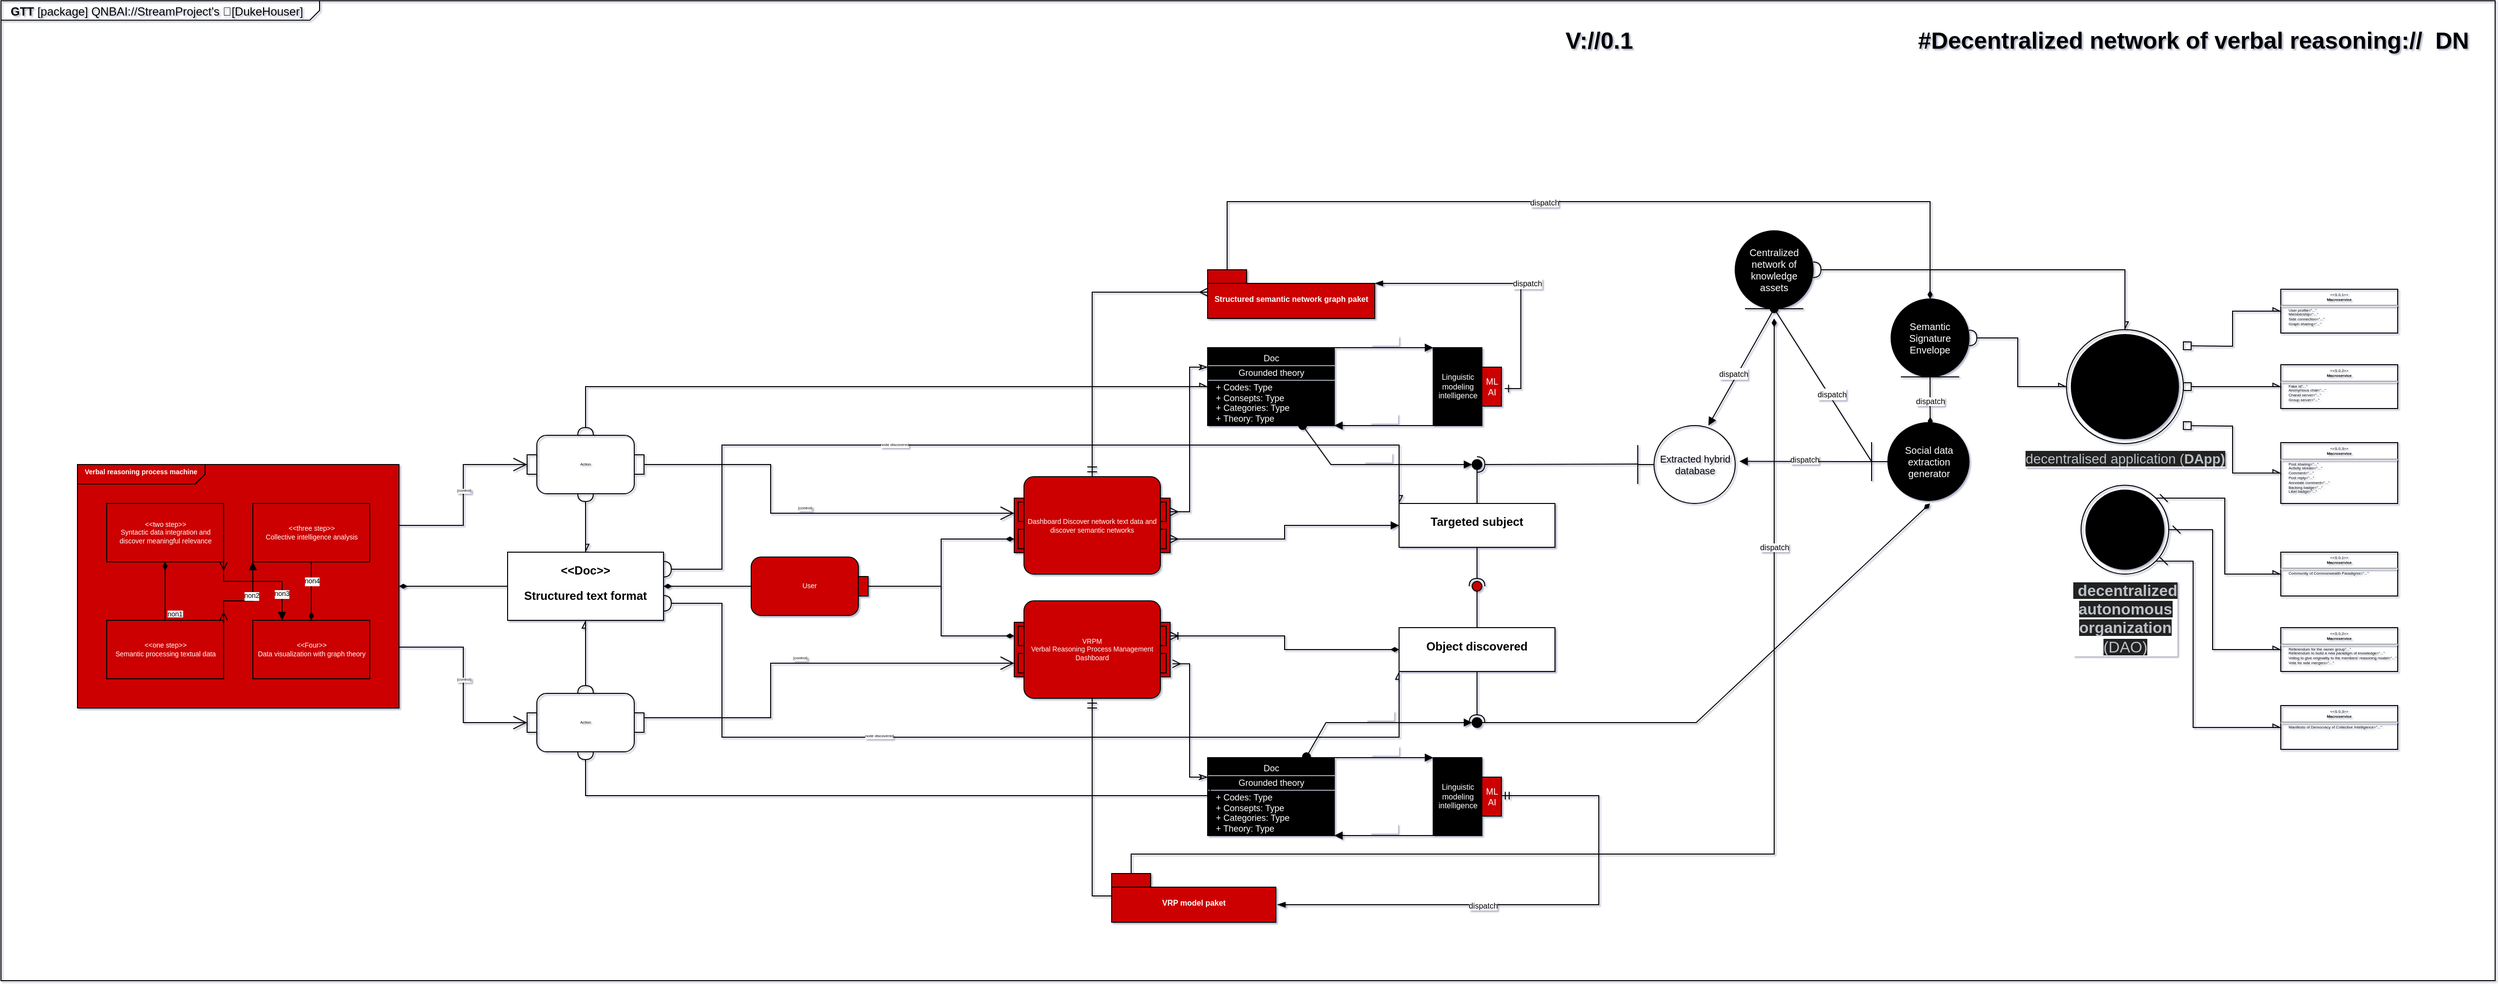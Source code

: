 <mxfile version="17.4.6" type="github">
  <diagram name="Page-1" id="929967ad-93f9-6ef4-fab6-5d389245f69c">
    <mxGraphModel dx="4839.5" dy="2650" grid="1" gridSize="10" guides="1" tooltips="1" connect="1" arrows="1" fold="1" page="1" pageScale="1.5" pageWidth="1169" pageHeight="826" background="none" math="0" shadow="1">
      <root>
        <mxCell id="0" style=";html=1;" />
        <mxCell id="1" style=";html=1;" parent="0" />
        <mxCell id="1672d66443f91eb5-1" value="&lt;p style=&quot;margin: 0px ; margin-top: 4px ; margin-left: 10px ; text-align: left&quot;&gt;&lt;b&gt;GTT&lt;/b&gt;&amp;nbsp;[package] QNBAI://StreamProject&#39;s [ِDukeHouser]&lt;/p&gt;" style="html=1;strokeWidth=1;shape=mxgraph.sysml.package;html=1;overflow=fill;whiteSpace=wrap;fillColor=none;gradientColor=none;fontSize=12;align=center;labelX=327.64;" parent="1" vertex="1">
          <mxGeometry x="-1120" y="-326.25" width="2560" height="1006.25" as="geometry" />
        </mxCell>
        <mxCell id="1672d66443f91eb5-7" value="&lt;p&gt;Targeted subject&lt;br&gt;&lt;/p&gt;" style="shape=rect;html=1;overflow=fill;whiteSpace=wrap;align=center;fontStyle=1" parent="1" vertex="1">
          <mxGeometry x="315" y="190" width="160" height="45" as="geometry" />
        </mxCell>
        <mxCell id="1672d66443f91eb5-23" value="#Decentralized network of verbal reasoning://&amp;nbsp; DN" style="text;strokeColor=none;fillColor=none;html=1;fontSize=24;fontStyle=1;verticalAlign=middle;align=center;" parent="1" vertex="1">
          <mxGeometry x="820" y="-320" width="620" height="70" as="geometry" />
        </mxCell>
        <mxCell id="22CTzD5A5342r915eBUS-11" value="Extracted hybrid database" style="shape=umlBoundary;whiteSpace=wrap;html=1;labelBackgroundColor=none;fontSize=10;fontColor=#000000;strokeColor=default;fillColor=none;gradientColor=none;" vertex="1" parent="1">
          <mxGeometry x="560" y="110" width="100" height="80" as="geometry" />
        </mxCell>
        <mxCell id="22CTzD5A5342r915eBUS-12" value="" style="rounded=0;orthogonalLoop=1;jettySize=auto;html=1;endArrow=none;endFill=0;sketch=0;sourcePerimeterSpacing=0;targetPerimeterSpacing=0;fontSize=10;fontColor=#000000;exitX=0.5;exitY=0;exitDx=0;exitDy=0;" edge="1" target="22CTzD5A5342r915eBUS-14" parent="1" source="1672d66443f91eb5-7">
          <mxGeometry relative="1" as="geometry">
            <mxPoint x="310" y="495" as="sourcePoint" />
          </mxGeometry>
        </mxCell>
        <mxCell id="22CTzD5A5342r915eBUS-13" value="" style="rounded=0;orthogonalLoop=1;jettySize=auto;html=1;endArrow=halfCircle;endFill=0;entryX=0.5;entryY=0.5;endSize=6;strokeWidth=1;sketch=0;fontSize=10;fontColor=#000000;exitX=0.004;exitY=0.494;exitDx=0;exitDy=0;exitPerimeter=0;" edge="1" target="22CTzD5A5342r915eBUS-14" parent="1" source="22CTzD5A5342r915eBUS-11">
          <mxGeometry relative="1" as="geometry">
            <mxPoint x="350" y="205" as="sourcePoint" />
          </mxGeometry>
        </mxCell>
        <mxCell id="22CTzD5A5342r915eBUS-14" value="" style="ellipse;whiteSpace=wrap;html=1;align=center;aspect=fixed;resizable=0;points=[];outlineConnect=0;sketch=0;labelBackgroundColor=none;fontSize=10;fontColor=#000000;strokeColor=default;fillColor=#000000;gradientColor=none;" vertex="1" parent="1">
          <mxGeometry x="390" y="145" width="10" height="10" as="geometry" />
        </mxCell>
        <mxCell id="22CTzD5A5342r915eBUS-20" value="&lt;p&gt;Object discovered&lt;br&gt;&lt;/p&gt;" style="shape=rect;html=1;overflow=fill;whiteSpace=wrap;align=center;fontStyle=1" vertex="1" parent="1">
          <mxGeometry x="315" y="317.5" width="160" height="45" as="geometry" />
        </mxCell>
        <mxCell id="22CTzD5A5342r915eBUS-24" value="" style="rounded=0;orthogonalLoop=1;jettySize=auto;html=1;endArrow=none;endFill=0;sketch=0;sourcePerimeterSpacing=0;targetPerimeterSpacing=0;fontSize=10;fontColor=#000000;startArrow=diamondThin;startFill=1;" edge="1" target="22CTzD5A5342r915eBUS-26" parent="1">
          <mxGeometry relative="1" as="geometry">
            <mxPoint x="860" y="190" as="sourcePoint" />
            <Array as="points">
              <mxPoint x="620" y="415" />
            </Array>
          </mxGeometry>
        </mxCell>
        <mxCell id="22CTzD5A5342r915eBUS-25" value="" style="rounded=0;orthogonalLoop=1;jettySize=auto;html=1;endArrow=halfCircle;endFill=0;entryX=0.5;entryY=0.5;endSize=6;strokeWidth=1;sketch=0;fontSize=10;fontColor=#000000;exitX=0.5;exitY=1;exitDx=0;exitDy=0;" edge="1" target="22CTzD5A5342r915eBUS-26" parent="1" source="22CTzD5A5342r915eBUS-20">
          <mxGeometry relative="1" as="geometry">
            <mxPoint x="480" y="340" as="sourcePoint" />
          </mxGeometry>
        </mxCell>
        <mxCell id="22CTzD5A5342r915eBUS-26" value="" style="ellipse;whiteSpace=wrap;html=1;align=center;aspect=fixed;resizable=0;points=[];outlineConnect=0;sketch=0;labelBackgroundColor=none;fontSize=10;fontColor=#000000;strokeColor=default;fillColor=#000000;gradientColor=none;" vertex="1" parent="1">
          <mxGeometry x="390" y="410" width="10" height="10" as="geometry" />
        </mxCell>
        <mxCell id="22CTzD5A5342r915eBUS-181" style="edgeStyle=orthogonalEdgeStyle;rounded=0;orthogonalLoop=1;jettySize=auto;html=1;entryX=0.5;entryY=0;entryDx=0;entryDy=0;entryPerimeter=0;labelBackgroundColor=#FFFFFF;fontFamily=Helvetica;fontSize=4;fontColor=#000000;startArrow=halfCircle;startFill=0;endArrow=async;endFill=0;strokeWidth=1;" edge="1" parent="1" source="22CTzD5A5342r915eBUS-41" target="22CTzD5A5342r915eBUS-180">
          <mxGeometry relative="1" as="geometry" />
        </mxCell>
        <mxCell id="22CTzD5A5342r915eBUS-41" value="&lt;font color=&quot;#ffffff&quot;&gt;Centralized network of knowledge assets&lt;/font&gt;" style="ellipse;shape=umlEntity;whiteSpace=wrap;html=1;labelBackgroundColor=none;fontSize=10;fontColor=#000000;strokeColor=default;fillColor=#000000;gradientColor=none;" vertex="1" parent="1">
          <mxGeometry x="660" y="-90" width="80" height="80" as="geometry" />
        </mxCell>
        <mxCell id="22CTzD5A5342r915eBUS-42" value="&lt;font style=&quot;font-size: 8px&quot;&gt;dispatch&lt;/font&gt;" style="html=1;verticalAlign=bottom;startArrow=oval;startFill=1;endArrow=block;startSize=8;rounded=0;fontSize=10;fontColor=#000000;exitX=0.5;exitY=1;exitDx=0;exitDy=0;" edge="1" parent="1" source="22CTzD5A5342r915eBUS-41" target="22CTzD5A5342r915eBUS-11">
          <mxGeometry x="0.25" width="60" relative="1" as="geometry">
            <mxPoint x="630" y="50" as="sourcePoint" />
            <mxPoint x="550" y="110" as="targetPoint" />
            <Array as="points" />
            <mxPoint as="offset" />
          </mxGeometry>
        </mxCell>
        <mxCell id="22CTzD5A5342r915eBUS-46" value="Social data extraction generator" style="shape=umlBoundary;whiteSpace=wrap;html=1;labelBackgroundColor=none;fontSize=10;fontColor=#FFFFFF;strokeColor=default;fillColor=#000000;gradientColor=none;" vertex="1" parent="1">
          <mxGeometry x="800" y="107" width="100" height="80" as="geometry" />
        </mxCell>
        <mxCell id="22CTzD5A5342r915eBUS-49" value="&lt;font style=&quot;font-size: 8px&quot;&gt;dispatch&lt;/font&gt;" style="html=1;verticalAlign=bottom;startArrow=oval;startFill=1;endArrow=block;startSize=8;rounded=0;fontSize=10;fontColor=#000000;exitX=0.5;exitY=1;exitDx=0;exitDy=0;entryX=1.043;entryY=0.459;entryDx=0;entryDy=0;entryPerimeter=0;" edge="1" parent="1" source="22CTzD5A5342r915eBUS-41" target="22CTzD5A5342r915eBUS-11">
          <mxGeometry x="-0.297" y="-2" width="60" relative="1" as="geometry">
            <mxPoint x="550" y="30" as="sourcePoint" />
            <mxPoint x="580" y="60" as="targetPoint" />
            <Array as="points">
              <mxPoint x="800" y="147" />
            </Array>
            <mxPoint as="offset" />
          </mxGeometry>
        </mxCell>
        <mxCell id="22CTzD5A5342r915eBUS-59" value="&lt;span style=&quot;color: rgb(0 , 0 , 0)&quot;&gt;dispatch&lt;/span&gt;" style="edgeLabel;html=1;align=center;verticalAlign=middle;resizable=0;points=[];fontSize=8;fontColor=#FFFFFF;" vertex="1" connectable="0" parent="22CTzD5A5342r915eBUS-49">
          <mxGeometry x="0.588" y="-2" relative="1" as="geometry">
            <mxPoint as="offset" />
          </mxGeometry>
        </mxCell>
        <mxCell id="22CTzD5A5342r915eBUS-52" value="Linguistic&lt;br&gt;modeling&lt;br&gt;intelligence" style="html=1;points=[];perimeter=orthogonalPerimeter;labelBackgroundColor=none;fontSize=8;fontColor=#FFFFFF;strokeColor=default;fillColor=#000000;gradientColor=none;" vertex="1" parent="1">
          <mxGeometry x="350" y="30" width="50" height="80" as="geometry" />
        </mxCell>
        <mxCell id="22CTzD5A5342r915eBUS-53" value="dispatch" style="html=1;verticalAlign=bottom;endArrow=block;entryX=0;entryY=0;rounded=0;fontSize=8;fontColor=#FFFFFF;exitX=1;exitY=0;exitDx=0;exitDy=0;" edge="1" target="22CTzD5A5342r915eBUS-52" parent="1" source="22CTzD5A5342r915eBUS-55">
          <mxGeometry relative="1" as="geometry">
            <mxPoint x="440" y="30" as="sourcePoint" />
          </mxGeometry>
        </mxCell>
        <mxCell id="22CTzD5A5342r915eBUS-78" style="edgeStyle=orthogonalEdgeStyle;rounded=0;orthogonalLoop=1;jettySize=auto;html=1;exitX=0;exitY=0.25;exitDx=0;exitDy=0;entryX=1;entryY=0.5;entryDx=0;entryDy=-14;fontFamily=Helvetica;fontSize=7;fontColor=#FFFFFF;startArrow=classicThin;startFill=0;endArrow=ERmany;endFill=0;entryPerimeter=0;" edge="1" parent="1" source="22CTzD5A5342r915eBUS-55" target="22CTzD5A5342r915eBUS-76">
          <mxGeometry relative="1" as="geometry">
            <Array as="points">
              <mxPoint x="100" y="50" />
              <mxPoint x="100" y="199" />
            </Array>
          </mxGeometry>
        </mxCell>
        <mxCell id="22CTzD5A5342r915eBUS-55" value="&lt;p style=&quot;margin: 0px ; margin-top: 6px ; text-align: center&quot;&gt;&lt;/p&gt;&lt;h1 id=&quot;firstHeading&quot; class=&quot;firstHeading mw-first-heading&quot; style=&quot;text-align: center ; margin: 0px 0px 0.25em ; padding: 0px ; overflow: visible ; border-bottom: 1px solid rgb(162 , 169 , 177) ; font-weight: normal ; line-height: 1.3 ; font-size: 9px&quot;&gt;&lt;font style=&quot;font-size: 9px&quot;&gt;Doc&lt;/font&gt;&lt;/h1&gt;&lt;h1 id=&quot;firstHeading&quot; class=&quot;firstHeading mw-first-heading&quot; style=&quot;text-align: center ; margin: 0px 0px 0.25em ; padding: 0px ; overflow: visible ; border-bottom: 1px solid rgb(162 , 169 , 177) ; font-weight: normal ; line-height: 1.3 ; font-size: 9px&quot;&gt;&lt;font style=&quot;font-size: 9px&quot;&gt;Grounded theory&lt;/font&gt;&lt;/h1&gt;&lt;p style=&quot;margin: 0px 0px 0px 8px ; font-size: 9px&quot;&gt;&lt;font style=&quot;font-size: 9px&quot;&gt;+ Codes: Type&lt;br&gt;+&lt;/font&gt;&lt;span&gt;&amp;nbsp;Consepts: Type&lt;/span&gt;&lt;/p&gt;&lt;p style=&quot;margin: 0px 0px 0px 8px ; font-size: 9px&quot;&gt;+ Categories: Type&lt;/p&gt;&lt;p style=&quot;margin: 0px 0px 0px 8px ; font-size: 9px&quot;&gt;+ Theory: Type&lt;/p&gt;&lt;p style=&quot;margin: 0px 0px 0px 8px ; font-size: 9px&quot;&gt;&lt;font style=&quot;font-size: 9px&quot;&gt;&lt;br&gt;&lt;/font&gt;&lt;/p&gt;" style="align=left;overflow=fill;html=1;dropTarget=0;labelBackgroundColor=none;fontSize=8;fontColor=#FFFFFF;strokeColor=default;fillColor=#000000;gradientColor=none;" vertex="1" parent="1">
          <mxGeometry x="118.5" y="30" width="130" height="80" as="geometry" />
        </mxCell>
        <mxCell id="22CTzD5A5342r915eBUS-57" value="dispatch" style="html=1;verticalAlign=bottom;startArrow=oval;startFill=1;endArrow=block;startSize=8;rounded=0;fontSize=8;fontColor=#FFFFFF;exitX=0.75;exitY=1;exitDx=0;exitDy=0;" edge="1" parent="1" source="22CTzD5A5342r915eBUS-55" target="22CTzD5A5342r915eBUS-14">
          <mxGeometry width="60" relative="1" as="geometry">
            <mxPoint x="240" y="150" as="sourcePoint" />
            <mxPoint x="370" y="149.71" as="targetPoint" />
            <Array as="points">
              <mxPoint x="245" y="150" />
            </Array>
          </mxGeometry>
        </mxCell>
        <mxCell id="22CTzD5A5342r915eBUS-58" value="dispatch" style="html=1;verticalAlign=bottom;endArrow=block;rounded=0;fontSize=8;fontColor=#FFFFFF;entryX=1;entryY=1;entryDx=0;entryDy=0;" edge="1" parent="1" source="22CTzD5A5342r915eBUS-52" target="22CTzD5A5342r915eBUS-55">
          <mxGeometry width="80" relative="1" as="geometry">
            <mxPoint x="380" y="100" as="sourcePoint" />
            <mxPoint x="460" y="100" as="targetPoint" />
          </mxGeometry>
        </mxCell>
        <mxCell id="22CTzD5A5342r915eBUS-127" style="edgeStyle=orthogonalEdgeStyle;rounded=0;orthogonalLoop=1;jettySize=auto;html=1;exitX=0;exitY=0;exitDx=20;exitDy=0;exitPerimeter=0;entryX=0.5;entryY=0;entryDx=0;entryDy=0;labelBackgroundColor=#FFFFFF;fontFamily=Helvetica;fontSize=7;fontColor=#000000;startArrow=baseDash;startFill=0;endArrow=diamondThin;endFill=1;strokeWidth=1;" edge="1" parent="1" source="22CTzD5A5342r915eBUS-60" target="22CTzD5A5342r915eBUS-125">
          <mxGeometry relative="1" as="geometry">
            <Array as="points">
              <mxPoint x="138" y="-120" />
              <mxPoint x="860" y="-120" />
            </Array>
          </mxGeometry>
        </mxCell>
        <mxCell id="22CTzD5A5342r915eBUS-128" value="&lt;span style=&quot;font-size: 8px&quot;&gt;dispatch&lt;/span&gt;" style="edgeLabel;html=1;align=center;verticalAlign=middle;resizable=0;points=[];fontSize=4;fontFamily=Helvetica;fontColor=#000000;" vertex="1" connectable="0" parent="22CTzD5A5342r915eBUS-127">
          <mxGeometry x="-0.114" y="-1" relative="1" as="geometry">
            <mxPoint as="offset" />
          </mxGeometry>
        </mxCell>
        <mxCell id="22CTzD5A5342r915eBUS-130" style="edgeStyle=orthogonalEdgeStyle;rounded=0;orthogonalLoop=1;jettySize=auto;html=1;entryX=1;entryY=0.475;entryDx=0;entryDy=0;entryPerimeter=0;labelBackgroundColor=#FFFFFF;fontFamily=Helvetica;fontSize=4;fontColor=#000000;startArrow=blockThin;startFill=1;endArrow=ERmandOne;endFill=0;strokeWidth=1;" edge="1" parent="1" target="22CTzD5A5342r915eBUS-118">
          <mxGeometry relative="1" as="geometry">
            <mxPoint x="190" y="602" as="sourcePoint" />
            <Array as="points">
              <mxPoint x="520" y="602" />
              <mxPoint x="520" y="490" />
            </Array>
          </mxGeometry>
        </mxCell>
        <mxCell id="22CTzD5A5342r915eBUS-131" value="&lt;span style=&quot;font-size: 8px&quot;&gt;dispatch&lt;/span&gt;" style="edgeLabel;html=1;align=center;verticalAlign=middle;resizable=0;points=[];fontSize=4;fontFamily=Helvetica;fontColor=#000000;" vertex="1" connectable="0" parent="22CTzD5A5342r915eBUS-130">
          <mxGeometry x="-0.222" y="-1" relative="1" as="geometry">
            <mxPoint as="offset" />
          </mxGeometry>
        </mxCell>
        <mxCell id="22CTzD5A5342r915eBUS-60" value="&lt;font style=&quot;font-size: 8px&quot;&gt;Semantic&lt;br&gt;analysis&lt;br&gt;packet&lt;/font&gt;" style="shape=folder;fontStyle=1;spacingTop=10;tabWidth=40;tabHeight=14;tabPosition=left;html=1;labelBackgroundColor=none;fontFamily=Helvetica;fontSize=9;fontColor=#FFFFFF;strokeColor=default;fillColor=#CC0000;gradientColor=none;" vertex="1" parent="1">
          <mxGeometry x="118.5" y="-50" width="70" height="50" as="geometry" />
        </mxCell>
        <mxCell id="22CTzD5A5342r915eBUS-61" value="ML&lt;br&gt;AI" style="html=1;points=[];perimeter=orthogonalPerimeter;labelBackgroundColor=none;fontFamily=Helvetica;fontSize=9;fontColor=#FFFFFF;strokeColor=default;fillColor=#CC0000;gradientColor=none;" vertex="1" parent="1">
          <mxGeometry x="400" y="50" width="20" height="40" as="geometry" />
        </mxCell>
        <mxCell id="22CTzD5A5342r915eBUS-62" value="&lt;span style=&quot;color: rgb(0 , 0 , 0) ; font-size: 8px ; text-align: center&quot;&gt;dispatch&lt;/span&gt;" style="edgeStyle=orthogonalEdgeStyle;html=1;align=left;spacingLeft=2;endArrow=ERone;rounded=0;fontFamily=Helvetica;fontSize=9;fontColor=#FFFFFF;entryX=1.169;entryY=0.55;entryDx=0;entryDy=0;entryPerimeter=0;endFill=0;startArrow=blockThin;startFill=1;" edge="1" target="22CTzD5A5342r915eBUS-61" parent="1">
          <mxGeometry relative="1" as="geometry">
            <mxPoint x="290" y="-36" as="sourcePoint" />
            <Array as="points">
              <mxPoint x="440" y="-36" />
              <mxPoint x="440" y="72" />
            </Array>
            <mxPoint x="430" y="70" as="targetPoint" />
          </mxGeometry>
        </mxCell>
        <mxCell id="22CTzD5A5342r915eBUS-64" value="" style="rounded=0;orthogonalLoop=1;jettySize=auto;html=1;endArrow=none;endFill=0;sketch=0;sourcePerimeterSpacing=0;targetPerimeterSpacing=0;fontFamily=Helvetica;fontSize=8;fontColor=#FFFFFF;exitX=0.5;exitY=0;exitDx=0;exitDy=0;" edge="1" target="22CTzD5A5342r915eBUS-66" parent="1" source="22CTzD5A5342r915eBUS-20">
          <mxGeometry relative="1" as="geometry">
            <mxPoint x="355" y="285" as="sourcePoint" />
          </mxGeometry>
        </mxCell>
        <mxCell id="22CTzD5A5342r915eBUS-65" value="" style="rounded=0;orthogonalLoop=1;jettySize=auto;html=1;endArrow=halfCircle;endFill=0;entryX=0.5;entryY=0.5;endSize=6;strokeWidth=1;sketch=0;fontFamily=Helvetica;fontSize=8;fontColor=#FFFFFF;exitX=0.5;exitY=1;exitDx=0;exitDy=0;" edge="1" target="22CTzD5A5342r915eBUS-66" parent="1" source="1672d66443f91eb5-7">
          <mxGeometry relative="1" as="geometry">
            <mxPoint x="395" y="285" as="sourcePoint" />
          </mxGeometry>
        </mxCell>
        <mxCell id="22CTzD5A5342r915eBUS-66" value="" style="ellipse;whiteSpace=wrap;html=1;align=center;aspect=fixed;resizable=0;points=[];outlineConnect=0;sketch=0;labelBackgroundColor=none;fontFamily=Helvetica;fontSize=8;fontColor=#FFFFFF;strokeColor=default;fillColor=#CC0000;gradientColor=none;" vertex="1" parent="1">
          <mxGeometry x="390" y="270" width="10" height="10" as="geometry" />
        </mxCell>
        <mxCell id="22CTzD5A5342r915eBUS-67" value="" style="endArrow=ERmandOne;startArrow=ERmany;endFill=0;startFill=0;endSize=8;html=1;rounded=0;fontFamily=Helvetica;fontSize=8;fontColor=#FFFFFF;exitX=0;exitY=0;exitDx=0;exitDy=23;exitPerimeter=0;entryX=0.5;entryY=0;entryDx=0;entryDy=0;entryPerimeter=0;" edge="1" parent="1" source="22CTzD5A5342r915eBUS-60" target="22CTzD5A5342r915eBUS-76">
          <mxGeometry width="160" relative="1" as="geometry">
            <mxPoint x="110" y="-50" as="sourcePoint" />
            <mxPoint x="320" y="260" as="targetPoint" />
            <Array as="points">
              <mxPoint x="90" y="-27" />
              <mxPoint y="-27" />
            </Array>
          </mxGeometry>
        </mxCell>
        <mxCell id="22CTzD5A5342r915eBUS-79" style="edgeStyle=orthogonalEdgeStyle;rounded=0;orthogonalLoop=1;jettySize=auto;html=1;exitX=1;exitY=0.5;exitDx=0;exitDy=14;exitPerimeter=0;entryX=0;entryY=0.5;entryDx=0;entryDy=0;fontFamily=Helvetica;fontSize=7;fontColor=#FFFFFF;startArrow=ERmany;startFill=0;endArrow=block;endFill=1;" edge="1" parent="1" source="22CTzD5A5342r915eBUS-76" target="1672d66443f91eb5-7">
          <mxGeometry relative="1" as="geometry" />
        </mxCell>
        <mxCell id="22CTzD5A5342r915eBUS-76" value="Dashboard Discover network text data and discover semantic networks" style="html=1;shape=mxgraph.sysml.paramSet;whiteSpace=wrap;align=center;labelBackgroundColor=none;fontFamily=Helvetica;fontSize=7;fontColor=#FFFFFF;strokeColor=default;fillColor=#CC0000;gradientColor=none;" vertex="1" parent="1">
          <mxGeometry x="-80" y="162.5" width="160" height="100" as="geometry" />
        </mxCell>
        <mxCell id="22CTzD5A5342r915eBUS-120" style="edgeStyle=orthogonalEdgeStyle;rounded=0;orthogonalLoop=1;jettySize=auto;html=1;exitX=1;exitY=0.5;exitDx=0;exitDy=-14;exitPerimeter=0;entryX=0;entryY=0.5;entryDx=0;entryDy=0;labelBackgroundColor=#FFFFFF;fontFamily=Helvetica;fontSize=7;fontColor=#000000;startArrow=ERoneToMany;startFill=0;endArrow=diamondThin;endFill=1;strokeWidth=1;" edge="1" parent="1" source="22CTzD5A5342r915eBUS-77" target="22CTzD5A5342r915eBUS-20">
          <mxGeometry relative="1" as="geometry" />
        </mxCell>
        <mxCell id="22CTzD5A5342r915eBUS-77" value="VRPM&lt;br&gt;Verbal Reasoning Process Management Dashboard" style="html=1;shape=mxgraph.sysml.paramSet;whiteSpace=wrap;align=center;labelBackgroundColor=none;fontFamily=Helvetica;fontSize=7;fontColor=#FFFFFF;strokeColor=default;fillColor=#CC0000;gradientColor=none;" vertex="1" parent="1">
          <mxGeometry x="-80" y="290" width="160" height="100" as="geometry" />
        </mxCell>
        <mxCell id="22CTzD5A5342r915eBUS-132" style="edgeStyle=orthogonalEdgeStyle;rounded=0;orthogonalLoop=1;jettySize=auto;html=1;exitX=1;exitY=0.25;exitDx=0;exitDy=0;entryX=0;entryY=0;entryDx=0;entryDy=0;labelBackgroundColor=#FFFFFF;fontFamily=Helvetica;fontSize=4;fontColor=#000000;startArrow=halfCircle;startFill=0;endArrow=async;endFill=0;strokeWidth=1;" edge="1" parent="1" source="1672d66443f91eb5-9" target="1672d66443f91eb5-7">
          <mxGeometry relative="1" as="geometry">
            <Array as="points">
              <mxPoint x="-380" y="257" />
              <mxPoint x="-380" y="130" />
              <mxPoint x="315" y="130" />
            </Array>
          </mxGeometry>
        </mxCell>
        <mxCell id="22CTzD5A5342r915eBUS-134" value="node discovered" style="edgeLabel;html=1;align=center;verticalAlign=middle;resizable=0;points=[];fontSize=4;fontFamily=Helvetica;fontColor=#000000;" vertex="1" connectable="0" parent="22CTzD5A5342r915eBUS-132">
          <mxGeometry x="-0.226" relative="1" as="geometry">
            <mxPoint as="offset" />
          </mxGeometry>
        </mxCell>
        <mxCell id="22CTzD5A5342r915eBUS-133" style="edgeStyle=orthogonalEdgeStyle;rounded=0;orthogonalLoop=1;jettySize=auto;html=1;exitX=1;exitY=0.75;exitDx=0;exitDy=0;entryX=0;entryY=1;entryDx=0;entryDy=0;labelBackgroundColor=#FFFFFF;fontFamily=Helvetica;fontSize=4;fontColor=#000000;startArrow=halfCircle;startFill=0;endArrow=async;endFill=0;strokeWidth=1;" edge="1" parent="1" source="1672d66443f91eb5-9" target="22CTzD5A5342r915eBUS-20">
          <mxGeometry relative="1" as="geometry">
            <Array as="points">
              <mxPoint x="-380" y="293" />
              <mxPoint x="-380" y="430" />
              <mxPoint x="315" y="430" />
            </Array>
          </mxGeometry>
        </mxCell>
        <mxCell id="22CTzD5A5342r915eBUS-135" value="node discovered" style="edgeLabel;html=1;align=center;verticalAlign=middle;resizable=0;points=[];fontSize=4;fontFamily=Helvetica;fontColor=#000000;" vertex="1" connectable="0" parent="22CTzD5A5342r915eBUS-133">
          <mxGeometry x="-0.253" y="1" relative="1" as="geometry">
            <mxPoint as="offset" />
          </mxGeometry>
        </mxCell>
        <mxCell id="1672d66443f91eb5-9" value="&lt;p&gt;&amp;lt;&amp;lt;Doc&amp;gt;&amp;gt;&lt;/p&gt;&lt;p&gt;Structured text format&lt;/p&gt;" style="shape=rect;html=1;overflow=fill;whiteSpace=wrap;align=center;fontStyle=1" parent="1" vertex="1">
          <mxGeometry x="-600" y="240" width="160" height="70" as="geometry" />
        </mxCell>
        <mxCell id="22CTzD5A5342r915eBUS-106" style="edgeStyle=orthogonalEdgeStyle;rounded=0;orthogonalLoop=1;jettySize=auto;html=1;exitX=1;exitY=0.5;exitDx=0;exitDy=0;exitPerimeter=0;entryX=0;entryY=0.5;entryDx=0;entryDy=14;entryPerimeter=0;labelBackgroundColor=#FFFFFF;fontFamily=Helvetica;fontSize=7;fontColor=#000000;startArrow=baseDash;startFill=0;endArrow=diamondThin;endFill=1;strokeWidth=1;" edge="1" parent="1" source="22CTzD5A5342r915eBUS-82" target="22CTzD5A5342r915eBUS-76">
          <mxGeometry relative="1" as="geometry" />
        </mxCell>
        <mxCell id="22CTzD5A5342r915eBUS-107" style="edgeStyle=orthogonalEdgeStyle;rounded=0;orthogonalLoop=1;jettySize=auto;html=1;exitX=1;exitY=0.5;exitDx=0;exitDy=0;exitPerimeter=0;entryX=0;entryY=0.5;entryDx=0;entryDy=-14;entryPerimeter=0;labelBackgroundColor=#FFFFFF;fontFamily=Helvetica;fontSize=7;fontColor=#000000;startArrow=baseDash;startFill=0;endArrow=diamondThin;endFill=1;strokeWidth=1;" edge="1" parent="1" source="22CTzD5A5342r915eBUS-82" target="22CTzD5A5342r915eBUS-77">
          <mxGeometry relative="1" as="geometry" />
        </mxCell>
        <mxCell id="22CTzD5A5342r915eBUS-112" style="edgeStyle=orthogonalEdgeStyle;rounded=0;orthogonalLoop=1;jettySize=auto;html=1;exitX=0;exitY=0.5;exitDx=0;exitDy=0;entryX=1;entryY=0.5;entryDx=0;entryDy=0;entryPerimeter=0;labelBackgroundColor=#FFFFFF;fontFamily=Helvetica;fontSize=7;fontColor=#000000;startArrow=baseDash;startFill=0;endArrow=diamondThin;endFill=1;strokeWidth=1;" edge="1" parent="1" source="1672d66443f91eb5-9" target="22CTzD5A5342r915eBUS-84">
          <mxGeometry relative="1" as="geometry" />
        </mxCell>
        <mxCell id="22CTzD5A5342r915eBUS-113" style="edgeStyle=orthogonalEdgeStyle;rounded=0;orthogonalLoop=1;jettySize=auto;html=1;exitX=0;exitY=0.5;exitDx=0;exitDy=0;exitPerimeter=0;entryX=1;entryY=0.5;entryDx=0;entryDy=0;labelBackgroundColor=#FFFFFF;fontFamily=Helvetica;fontSize=7;fontColor=#000000;startArrow=baseDash;startFill=0;endArrow=diamondThin;endFill=1;strokeWidth=1;" edge="1" parent="1" source="22CTzD5A5342r915eBUS-82" target="1672d66443f91eb5-9">
          <mxGeometry relative="1" as="geometry" />
        </mxCell>
        <mxCell id="22CTzD5A5342r915eBUS-82" value="User" style="html=1;shape=mxgraph.sysml.objFlowR;whiteSpace=wrap;labelBackgroundColor=none;fontFamily=Helvetica;fontSize=7;fontColor=#FFFFFF;strokeColor=default;fillColor=#CC0000;gradientColor=none;" vertex="1" parent="1">
          <mxGeometry x="-350" y="245" width="120" height="60" as="geometry" />
        </mxCell>
        <mxCell id="22CTzD5A5342r915eBUS-84" value="Verbal reasoning process machine" style="html=1;shape=mxgraph.sysml.package;labelX=131.47;align=left;spacingLeft=5;verticalAlign=top;spacingTop=-3;fontStyle=1;strokeWidth=1;recursiveResize=0;labelBackgroundColor=none;fontFamily=Helvetica;fontSize=7;fontColor=#FFFFFF;fillColor=#CC0000;gradientColor=none;" vertex="1" parent="1">
          <mxGeometry x="-1041.5" y="150" width="330" height="250" as="geometry" />
        </mxCell>
        <mxCell id="22CTzD5A5342r915eBUS-96" style="edgeStyle=orthogonalEdgeStyle;rounded=0;orthogonalLoop=1;jettySize=auto;html=1;exitX=1;exitY=1;exitDx=0;exitDy=0;entryX=0.25;entryY=0;entryDx=0;entryDy=0;fontFamily=Helvetica;fontSize=7;fontColor=#000000;startArrow=ERmany;startFill=0;endArrow=block;endFill=1;" edge="1" parent="22CTzD5A5342r915eBUS-84" source="22CTzD5A5342r915eBUS-85" target="22CTzD5A5342r915eBUS-89">
          <mxGeometry relative="1" as="geometry">
            <Array as="points">
              <mxPoint x="150" y="120" />
              <mxPoint x="210" y="120" />
            </Array>
          </mxGeometry>
        </mxCell>
        <mxCell id="22CTzD5A5342r915eBUS-97" value="non3" style="edgeLabel;html=1;align=center;verticalAlign=middle;resizable=0;points=[];fontSize=7;fontFamily=Helvetica;fontColor=#000000;" vertex="1" connectable="0" parent="22CTzD5A5342r915eBUS-96">
          <mxGeometry x="0.549" y="-1" relative="1" as="geometry">
            <mxPoint as="offset" />
          </mxGeometry>
        </mxCell>
        <mxCell id="22CTzD5A5342r915eBUS-85" value="&amp;lt;&amp;lt;two step&amp;gt;&amp;gt;&lt;br&gt;Syntactic data integration and discover meaningful relevance" style="strokeColor=inherit;fillColor=inherit;gradientColor=inherit;shape=rect;html=1;whiteSpace=wrap;align=center;labelBackgroundColor=none;fontFamily=Helvetica;fontSize=7;fontColor=#FFFFFF;" vertex="1" parent="22CTzD5A5342r915eBUS-84">
          <mxGeometry x="30" y="40" width="120" height="60" as="geometry" />
        </mxCell>
        <mxCell id="22CTzD5A5342r915eBUS-93" style="edgeStyle=orthogonalEdgeStyle;rounded=0;orthogonalLoop=1;jettySize=auto;html=1;exitX=1;exitY=0;exitDx=0;exitDy=0;entryX=0;entryY=1;entryDx=0;entryDy=0;fontFamily=Helvetica;fontSize=7;fontColor=#FFFFFF;startArrow=ERmany;startFill=0;endArrow=block;endFill=1;" edge="1" parent="22CTzD5A5342r915eBUS-84" source="22CTzD5A5342r915eBUS-86" target="22CTzD5A5342r915eBUS-88">
          <mxGeometry relative="1" as="geometry">
            <Array as="points">
              <mxPoint x="150" y="140" />
              <mxPoint x="180" y="140" />
            </Array>
          </mxGeometry>
        </mxCell>
        <mxCell id="22CTzD5A5342r915eBUS-94" value="&lt;font color=&quot;#000000&quot;&gt;non2&lt;/font&gt;" style="edgeLabel;html=1;align=center;verticalAlign=middle;resizable=0;points=[];fontSize=7;fontFamily=Helvetica;fontColor=#FFFFFF;" vertex="1" connectable="0" parent="22CTzD5A5342r915eBUS-93">
          <mxGeometry x="0.222" y="2" relative="1" as="geometry">
            <mxPoint as="offset" />
          </mxGeometry>
        </mxCell>
        <mxCell id="22CTzD5A5342r915eBUS-86" value="&amp;lt;&amp;lt;one step&amp;gt;&amp;gt;&lt;br&gt;Semantic processing textual data" style="strokeColor=inherit;fillColor=inherit;gradientColor=inherit;shape=rect;html=1;whiteSpace=wrap;align=center;labelBackgroundColor=none;fontFamily=Helvetica;fontSize=7;fontColor=#FFFFFF;" vertex="1" parent="22CTzD5A5342r915eBUS-84">
          <mxGeometry x="30" y="160" width="120" height="60" as="geometry" />
        </mxCell>
        <mxCell id="22CTzD5A5342r915eBUS-87" value="&lt;font color=&quot;#000000&quot; style=&quot;background-color: rgb(255 , 255 , 255)&quot;&gt;non1&lt;/font&gt;" style="strokeColor=inherit;fillColor=inherit;gradientColor=inherit;endArrow=none;html=1;edgeStyle=none;endFill=0;startArrow=diamondThin;startFill=1;align=left;verticalAlign=bottom;labelBackgroundColor=none;rounded=0;fontFamily=Helvetica;fontSize=7;fontColor=#FFFFFF;" edge="1" parent="22CTzD5A5342r915eBUS-84" source="22CTzD5A5342r915eBUS-85" target="22CTzD5A5342r915eBUS-86">
          <mxGeometry x="1" relative="1" as="geometry" />
        </mxCell>
        <mxCell id="22CTzD5A5342r915eBUS-102" style="edgeStyle=orthogonalEdgeStyle;rounded=0;orthogonalLoop=1;jettySize=auto;html=1;exitX=0.5;exitY=1;exitDx=0;exitDy=0;entryX=0.5;entryY=0;entryDx=0;entryDy=0;labelBackgroundColor=#FFFFFF;fontFamily=Helvetica;fontSize=7;fontColor=#000000;startArrow=baseDash;startFill=0;endArrow=diamondThin;endFill=1;strokeWidth=1;" edge="1" parent="22CTzD5A5342r915eBUS-84" source="22CTzD5A5342r915eBUS-88" target="22CTzD5A5342r915eBUS-89">
          <mxGeometry relative="1" as="geometry" />
        </mxCell>
        <mxCell id="22CTzD5A5342r915eBUS-103" value="non4" style="edgeLabel;html=1;align=center;verticalAlign=middle;resizable=0;points=[];fontSize=7;fontFamily=Helvetica;fontColor=#000000;" vertex="1" connectable="0" parent="22CTzD5A5342r915eBUS-102">
          <mxGeometry x="-0.33" relative="1" as="geometry">
            <mxPoint as="offset" />
          </mxGeometry>
        </mxCell>
        <mxCell id="22CTzD5A5342r915eBUS-88" value="&amp;lt;&amp;lt;three step&amp;gt;&amp;gt;&lt;br&gt;Collective intelligence analysis" style="strokeColor=inherit;fillColor=inherit;gradientColor=inherit;shape=rect;html=1;whiteSpace=wrap;align=center;labelBackgroundColor=none;fontFamily=Helvetica;fontSize=7;fontColor=#FFFFFF;" vertex="1" parent="22CTzD5A5342r915eBUS-84">
          <mxGeometry x="180" y="40" width="120" height="60" as="geometry" />
        </mxCell>
        <mxCell id="22CTzD5A5342r915eBUS-89" value="&amp;lt;&amp;lt;Four&amp;gt;&amp;gt;&lt;br&gt;Data visualization with graph theory" style="strokeColor=inherit;fillColor=inherit;gradientColor=inherit;shape=rect;html=1;whiteSpace=wrap;align=center;labelBackgroundColor=none;fontFamily=Helvetica;fontSize=7;fontColor=#FFFFFF;" vertex="1" parent="22CTzD5A5342r915eBUS-84">
          <mxGeometry x="180" y="160" width="120" height="60" as="geometry" />
        </mxCell>
        <mxCell id="22CTzD5A5342r915eBUS-114" value="Linguistic&lt;br&gt;modeling&lt;br&gt;intelligence" style="html=1;points=[];perimeter=orthogonalPerimeter;labelBackgroundColor=none;fontSize=8;fontColor=#FFFFFF;strokeColor=default;fillColor=#000000;gradientColor=none;" vertex="1" parent="1">
          <mxGeometry x="350" y="451" width="50" height="80" as="geometry" />
        </mxCell>
        <mxCell id="22CTzD5A5342r915eBUS-115" value="&lt;p style=&quot;margin: 0px ; margin-top: 6px ; text-align: center&quot;&gt;&lt;/p&gt;&lt;h1 id=&quot;firstHeading&quot; class=&quot;firstHeading mw-first-heading&quot; style=&quot;text-align: center ; margin: 0px 0px 0.25em ; padding: 0px ; overflow: visible ; border-bottom: 1px solid rgb(162 , 169 , 177) ; font-weight: normal ; line-height: 1.3 ; font-size: 9px&quot;&gt;&lt;font style=&quot;font-size: 9px&quot;&gt;Doc&lt;/font&gt;&lt;/h1&gt;&lt;h1 id=&quot;firstHeading&quot; class=&quot;firstHeading mw-first-heading&quot; style=&quot;text-align: center ; margin: 0px 0px 0.25em ; padding: 0px ; overflow: visible ; border-bottom: 1px solid rgb(162 , 169 , 177) ; font-weight: normal ; line-height: 1.3 ; font-size: 9px&quot;&gt;&lt;font style=&quot;font-size: 9px&quot;&gt;Grounded theory&lt;/font&gt;&lt;/h1&gt;&lt;p style=&quot;margin: 0px 0px 0px 8px ; font-size: 9px&quot;&gt;&lt;font style=&quot;font-size: 9px&quot;&gt;+ Codes: Type&lt;br&gt;+&lt;/font&gt;&lt;span&gt;&amp;nbsp;Consepts: Type&lt;/span&gt;&lt;/p&gt;&lt;p style=&quot;margin: 0px 0px 0px 8px ; font-size: 9px&quot;&gt;+ Categories: Type&lt;/p&gt;&lt;p style=&quot;margin: 0px 0px 0px 8px ; font-size: 9px&quot;&gt;+ Theory: Type&lt;/p&gt;&lt;p style=&quot;margin: 0px 0px 0px 8px ; font-size: 9px&quot;&gt;&lt;font style=&quot;font-size: 9px&quot;&gt;&lt;br&gt;&lt;/font&gt;&lt;/p&gt;" style="align=left;overflow=fill;html=1;dropTarget=0;labelBackgroundColor=none;fontSize=8;fontColor=#FFFFFF;strokeColor=default;fillColor=#000000;gradientColor=none;" vertex="1" parent="1">
          <mxGeometry x="118.5" y="451" width="130" height="80" as="geometry" />
        </mxCell>
        <mxCell id="22CTzD5A5342r915eBUS-116" value="dispatch" style="html=1;verticalAlign=bottom;endArrow=block;entryX=0;entryY=0;rounded=0;fontSize=8;fontColor=#FFFFFF;exitX=1;exitY=0;exitDx=0;exitDy=0;" edge="1" source="22CTzD5A5342r915eBUS-115" target="22CTzD5A5342r915eBUS-114" parent="1">
          <mxGeometry relative="1" as="geometry">
            <mxPoint x="440" y="451" as="sourcePoint" />
          </mxGeometry>
        </mxCell>
        <mxCell id="22CTzD5A5342r915eBUS-117" value="dispatch" style="html=1;verticalAlign=bottom;endArrow=block;rounded=0;fontSize=8;fontColor=#FFFFFF;entryX=1;entryY=1;entryDx=0;entryDy=0;" edge="1" source="22CTzD5A5342r915eBUS-114" target="22CTzD5A5342r915eBUS-115" parent="1">
          <mxGeometry width="80" relative="1" as="geometry">
            <mxPoint x="380" y="521" as="sourcePoint" />
            <mxPoint x="460" y="521" as="targetPoint" />
          </mxGeometry>
        </mxCell>
        <mxCell id="22CTzD5A5342r915eBUS-118" value="ML&lt;br&gt;AI" style="html=1;points=[];perimeter=orthogonalPerimeter;labelBackgroundColor=none;fontFamily=Helvetica;fontSize=9;fontColor=#FFFFFF;strokeColor=default;fillColor=#CC0000;gradientColor=none;" vertex="1" parent="1">
          <mxGeometry x="400" y="471" width="20" height="40" as="geometry" />
        </mxCell>
        <mxCell id="22CTzD5A5342r915eBUS-119" style="edgeStyle=orthogonalEdgeStyle;rounded=0;orthogonalLoop=1;jettySize=auto;html=1;exitX=0;exitY=0.25;exitDx=0;exitDy=0;fontFamily=Helvetica;fontSize=7;fontColor=#FFFFFF;startArrow=classicThin;startFill=0;endArrow=ERmany;endFill=0;entryX=1.015;entryY=0.646;entryDx=0;entryDy=0;entryPerimeter=0;" edge="1" source="22CTzD5A5342r915eBUS-115" parent="1" target="22CTzD5A5342r915eBUS-77">
          <mxGeometry relative="1" as="geometry">
            <mxPoint x="130" y="330" as="targetPoint" />
            <Array as="points">
              <mxPoint x="100" y="471" />
              <mxPoint x="100" y="355" />
            </Array>
          </mxGeometry>
        </mxCell>
        <mxCell id="22CTzD5A5342r915eBUS-124" value="dispatch" style="html=1;verticalAlign=bottom;startArrow=oval;startFill=1;endArrow=block;startSize=8;rounded=0;fontSize=8;fontColor=#FFFFFF;" edge="1" parent="1" target="22CTzD5A5342r915eBUS-26">
          <mxGeometry width="60" relative="1" as="geometry">
            <mxPoint x="220" y="450" as="sourcePoint" />
            <mxPoint x="365.75" y="400" as="targetPoint" />
            <Array as="points">
              <mxPoint x="240" y="415" />
            </Array>
          </mxGeometry>
        </mxCell>
        <mxCell id="22CTzD5A5342r915eBUS-126" value="&lt;span style=&quot;font-size: 8px&quot;&gt;dispatch&lt;/span&gt;" style="edgeStyle=orthogonalEdgeStyle;rounded=0;orthogonalLoop=1;jettySize=auto;html=1;exitX=0.5;exitY=1;exitDx=0;exitDy=0;entryX=0.602;entryY=0.037;entryDx=0;entryDy=0;entryPerimeter=0;labelBackgroundColor=#FFFFFF;fontFamily=Helvetica;fontSize=4;fontColor=#000000;startArrow=baseDash;startFill=0;endArrow=diamondThin;endFill=1;strokeWidth=1;" edge="1" parent="1" source="22CTzD5A5342r915eBUS-125" target="22CTzD5A5342r915eBUS-46">
          <mxGeometry relative="1" as="geometry" />
        </mxCell>
        <mxCell id="22CTzD5A5342r915eBUS-182" style="edgeStyle=orthogonalEdgeStyle;rounded=0;orthogonalLoop=1;jettySize=auto;html=1;exitX=1;exitY=0.5;exitDx=0;exitDy=0;entryX=0;entryY=0.5;entryDx=0;entryDy=0;entryPerimeter=0;labelBackgroundColor=#FFFFFF;fontFamily=Helvetica;fontSize=4;fontColor=#000000;startArrow=halfCircle;startFill=0;endArrow=async;endFill=0;strokeWidth=1;" edge="1" parent="1" source="22CTzD5A5342r915eBUS-125" target="22CTzD5A5342r915eBUS-180">
          <mxGeometry relative="1" as="geometry" />
        </mxCell>
        <mxCell id="22CTzD5A5342r915eBUS-125" value="&lt;font color=&quot;#ffffff&quot;&gt;Semantic Signature Envelope&lt;/font&gt;" style="ellipse;shape=umlEntity;whiteSpace=wrap;html=1;labelBackgroundColor=none;fontSize=10;fontColor=#000000;strokeColor=default;fillColor=#000000;gradientColor=none;" vertex="1" parent="1">
          <mxGeometry x="820" y="-20" width="80" height="80" as="geometry" />
        </mxCell>
        <mxCell id="22CTzD5A5342r915eBUS-150" style="edgeStyle=orthogonalEdgeStyle;rounded=0;orthogonalLoop=1;jettySize=auto;html=1;entryX=0.5;entryY=0;entryDx=0;entryDy=0;labelBackgroundColor=#FFFFFF;fontFamily=Helvetica;fontSize=4;fontColor=#000000;startArrow=halfCircle;startFill=0;endArrow=async;endFill=0;strokeWidth=1;" edge="1" parent="1" source="22CTzD5A5342r915eBUS-144" target="1672d66443f91eb5-9">
          <mxGeometry relative="1" as="geometry" />
        </mxCell>
        <mxCell id="22CTzD5A5342r915eBUS-169" style="edgeStyle=orthogonalEdgeStyle;rounded=0;orthogonalLoop=1;jettySize=auto;html=1;entryX=0;entryY=0.5;entryDx=0;entryDy=0;labelBackgroundColor=#FFFFFF;fontFamily=Helvetica;fontSize=4;fontColor=#000000;startArrow=halfCircle;startFill=0;endArrow=async;endFill=0;strokeWidth=1;" edge="1" parent="1" source="22CTzD5A5342r915eBUS-144" target="22CTzD5A5342r915eBUS-55">
          <mxGeometry relative="1" as="geometry">
            <Array as="points">
              <mxPoint x="-520" y="70" />
            </Array>
          </mxGeometry>
        </mxCell>
        <mxCell id="22CTzD5A5342r915eBUS-144" value="Action" style="html=1;shape=mxgraph.sysml.isControl;whiteSpace=wrap;align=center;labelBackgroundColor=none;fontFamily=Helvetica;fontSize=4;fontColor=#000000;strokeColor=default;fillColor=none;gradientColor=none;" vertex="1" parent="1">
          <mxGeometry x="-580" y="120" width="120" height="60" as="geometry" />
        </mxCell>
        <mxCell id="22CTzD5A5342r915eBUS-145" value="{control}" style="edgeStyle=elbowEdgeStyle;html=1;elbow=horizontal;startArrow=open;rounded=0;endArrow=none;verticalAlign=bottom;exitX=0;exitY=0.5;startSize=12;labelBackgroundColor=#FFFFFF;fontFamily=Helvetica;fontSize=4;fontColor=#000000;strokeWidth=1;entryX=1;entryY=0.25;entryDx=0;entryDy=0;entryPerimeter=0;" edge="1" source="22CTzD5A5342r915eBUS-144" parent="1" target="22CTzD5A5342r915eBUS-84">
          <mxGeometry relative="1" as="geometry">
            <mxPoint x="-670" y="170" as="targetPoint" />
          </mxGeometry>
        </mxCell>
        <mxCell id="22CTzD5A5342r915eBUS-146" value="{control}" style="edgeStyle=orthogonalEdgeStyle;html=1;elbow=vertical;endArrow=open;rounded=0;verticalAlign=bottom;endSize=12;labelBackgroundColor=#FFFFFF;fontFamily=Helvetica;fontSize=4;fontColor=#000000;strokeWidth=1;exitX=1;exitY=0.5;exitDx=0;exitDy=0;exitPerimeter=0;" edge="1" source="22CTzD5A5342r915eBUS-144" parent="1" target="22CTzD5A5342r915eBUS-76">
          <mxGeometry relative="1" as="geometry">
            <mxPoint x="-90" y="200" as="targetPoint" />
            <Array as="points">
              <mxPoint x="-330" y="150" />
              <mxPoint x="-330" y="200" />
            </Array>
          </mxGeometry>
        </mxCell>
        <mxCell id="22CTzD5A5342r915eBUS-147" value="{control}" style="edgeStyle=elbowEdgeStyle;html=1;elbow=horizontal;startArrow=open;rounded=0;endArrow=none;verticalAlign=bottom;exitX=0;exitY=0.5;startSize=12;labelBackgroundColor=#FFFFFF;fontFamily=Helvetica;fontSize=4;fontColor=#000000;strokeWidth=1;entryX=1;entryY=0.75;entryDx=0;entryDy=0;entryPerimeter=0;" edge="1" source="22CTzD5A5342r915eBUS-148" parent="1" target="22CTzD5A5342r915eBUS-84">
          <mxGeometry relative="1" as="geometry">
            <mxPoint x="-711.5" y="492.5" as="targetPoint" />
          </mxGeometry>
        </mxCell>
        <mxCell id="22CTzD5A5342r915eBUS-151" style="edgeStyle=orthogonalEdgeStyle;rounded=0;orthogonalLoop=1;jettySize=auto;html=1;entryX=0.5;entryY=1;entryDx=0;entryDy=0;labelBackgroundColor=#FFFFFF;fontFamily=Helvetica;fontSize=4;fontColor=#000000;startArrow=halfCircle;startFill=0;endArrow=async;endFill=0;strokeWidth=1;" edge="1" parent="1" source="22CTzD5A5342r915eBUS-148" target="1672d66443f91eb5-9">
          <mxGeometry relative="1" as="geometry" />
        </mxCell>
        <mxCell id="22CTzD5A5342r915eBUS-170" style="edgeStyle=orthogonalEdgeStyle;rounded=0;orthogonalLoop=1;jettySize=auto;html=1;entryX=0;entryY=0.5;entryDx=0;entryDy=0;labelBackgroundColor=#FFFFFF;fontFamily=Helvetica;fontSize=4;fontColor=#000000;startArrow=halfCircle;startFill=0;endArrow=async;endFill=0;strokeWidth=1;" edge="1" parent="1" source="22CTzD5A5342r915eBUS-148" target="22CTzD5A5342r915eBUS-115">
          <mxGeometry relative="1" as="geometry">
            <Array as="points">
              <mxPoint x="-520" y="490" />
            </Array>
          </mxGeometry>
        </mxCell>
        <mxCell id="22CTzD5A5342r915eBUS-148" value="Action" style="html=1;shape=mxgraph.sysml.isControl;whiteSpace=wrap;align=center;labelBackgroundColor=none;fontFamily=Helvetica;fontSize=4;fontColor=#000000;strokeColor=default;fillColor=none;gradientColor=none;" vertex="1" parent="1">
          <mxGeometry x="-580" y="385" width="120" height="60" as="geometry" />
        </mxCell>
        <mxCell id="22CTzD5A5342r915eBUS-149" value="{control}" style="edgeStyle=orthogonalEdgeStyle;html=1;elbow=vertical;endArrow=open;rounded=0;verticalAlign=bottom;endSize=12;labelBackgroundColor=#FFFFFF;fontFamily=Helvetica;fontSize=4;fontColor=#000000;strokeWidth=1;exitX=1;exitY=0.5;exitDx=0;exitDy=0;exitPerimeter=0;entryX=0;entryY=0.5;entryDx=0;entryDy=14;entryPerimeter=0;" edge="1" source="22CTzD5A5342r915eBUS-148" parent="1" target="22CTzD5A5342r915eBUS-77">
          <mxGeometry relative="1" as="geometry">
            <mxPoint x="-120" y="360" as="targetPoint" />
            <Array as="points">
              <mxPoint x="-460" y="410" />
              <mxPoint x="-330" y="410" />
              <mxPoint x="-330" y="354" />
            </Array>
          </mxGeometry>
        </mxCell>
        <mxCell id="22CTzD5A5342r915eBUS-171" value="&lt;span style=&quot;font-size: 8px&quot;&gt;Structured semantic network graph paket&lt;/span&gt;" style="shape=folder;fontStyle=1;spacingTop=10;tabWidth=40;tabHeight=14;tabPosition=left;html=1;labelBackgroundColor=none;fontFamily=Helvetica;fontSize=9;fontColor=#FFFFFF;strokeColor=default;fillColor=#CC0000;gradientColor=none;" vertex="1" parent="1">
          <mxGeometry x="118.5" y="-50" width="171.5" height="50" as="geometry" />
        </mxCell>
        <mxCell id="22CTzD5A5342r915eBUS-173" value="" style="endArrow=ERmandOne;startArrow=ERmany;endFill=0;startFill=0;endSize=8;html=1;rounded=0;fontFamily=Helvetica;fontSize=8;fontColor=#FFFFFF;exitX=0;exitY=0;exitDx=0;exitDy=23;exitPerimeter=0;entryX=0.5;entryY=1;entryDx=0;entryDy=0;entryPerimeter=0;" edge="1" parent="1" source="22CTzD5A5342r915eBUS-172" target="22CTzD5A5342r915eBUS-77">
          <mxGeometry width="160" relative="1" as="geometry">
            <mxPoint x="119.0" y="673" as="sourcePoint" />
            <mxPoint x="0.5" y="862.5" as="targetPoint" />
            <Array as="points">
              <mxPoint x="50" y="593" />
              <mxPoint y="593" />
            </Array>
          </mxGeometry>
        </mxCell>
        <mxCell id="22CTzD5A5342r915eBUS-175" style="edgeStyle=orthogonalEdgeStyle;rounded=0;orthogonalLoop=1;jettySize=auto;html=1;exitX=0;exitY=0;exitDx=20;exitDy=0;exitPerimeter=0;labelBackgroundColor=#FFFFFF;fontFamily=Helvetica;fontSize=7;fontColor=#000000;startArrow=none;startFill=0;endArrow=diamondThin;endFill=1;strokeWidth=1;" edge="1" parent="1" source="22CTzD5A5342r915eBUS-172">
          <mxGeometry relative="1" as="geometry">
            <mxPoint x="139.0" y="650.0" as="sourcePoint" />
            <mxPoint x="700" as="targetPoint" />
            <Array as="points">
              <mxPoint x="40" y="550" />
              <mxPoint x="700" y="550" />
            </Array>
          </mxGeometry>
        </mxCell>
        <mxCell id="22CTzD5A5342r915eBUS-179" value="&lt;span style=&quot;font-size: 8px&quot;&gt;dispatch&lt;/span&gt;" style="edgeLabel;html=1;align=center;verticalAlign=middle;resizable=0;points=[];fontSize=4;fontFamily=Helvetica;fontColor=#000000;" vertex="1" connectable="0" parent="22CTzD5A5342r915eBUS-175">
          <mxGeometry x="0.768" y="-1" relative="1" as="geometry">
            <mxPoint x="-1" y="92" as="offset" />
          </mxGeometry>
        </mxCell>
        <mxCell id="22CTzD5A5342r915eBUS-172" value="&lt;span style=&quot;font-size: 8px&quot;&gt;VRP model paket&lt;/span&gt;" style="shape=folder;fontStyle=1;spacingTop=10;tabWidth=40;tabHeight=14;tabPosition=left;html=1;labelBackgroundColor=none;fontFamily=Helvetica;fontSize=9;fontColor=#FFFFFF;strokeColor=default;fillColor=#CC0000;gradientColor=none;" vertex="1" parent="1">
          <mxGeometry x="20" y="570" width="168.5" height="50" as="geometry" />
        </mxCell>
        <mxCell id="22CTzD5A5342r915eBUS-191" style="edgeStyle=orthogonalEdgeStyle;rounded=0;orthogonalLoop=1;jettySize=auto;html=1;entryX=0;entryY=0.5;entryDx=0;entryDy=0;labelBackgroundColor=#FFFFFF;fontFamily=Helvetica;fontSize=4;fontColor=#000000;startArrow=box;startFill=0;endArrow=async;endFill=0;strokeWidth=1;" edge="1" parent="1" target="22CTzD5A5342r915eBUS-186">
          <mxGeometry relative="1" as="geometry">
            <mxPoint x="1120" y="28" as="sourcePoint" />
          </mxGeometry>
        </mxCell>
        <mxCell id="22CTzD5A5342r915eBUS-192" style="edgeStyle=orthogonalEdgeStyle;rounded=0;orthogonalLoop=1;jettySize=auto;html=1;exitX=1;exitY=0.5;exitDx=0;exitDy=0;exitPerimeter=0;entryX=0;entryY=0.5;entryDx=0;entryDy=0;labelBackgroundColor=#FFFFFF;fontFamily=Helvetica;fontSize=4;fontColor=#000000;startArrow=box;startFill=0;endArrow=async;endFill=0;strokeWidth=1;" edge="1" parent="1" source="22CTzD5A5342r915eBUS-180" target="22CTzD5A5342r915eBUS-188">
          <mxGeometry relative="1" as="geometry" />
        </mxCell>
        <mxCell id="22CTzD5A5342r915eBUS-193" style="edgeStyle=orthogonalEdgeStyle;rounded=0;orthogonalLoop=1;jettySize=auto;html=1;entryX=0;entryY=0.5;entryDx=0;entryDy=0;labelBackgroundColor=#FFFFFF;fontFamily=Helvetica;fontSize=4;fontColor=#000000;startArrow=box;startFill=0;endArrow=async;endFill=0;strokeWidth=1;" edge="1" parent="1" target="22CTzD5A5342r915eBUS-189">
          <mxGeometry relative="1" as="geometry">
            <mxPoint x="1120" y="110" as="sourcePoint" />
          </mxGeometry>
        </mxCell>
        <mxCell id="22CTzD5A5342r915eBUS-180" value="&lt;span style=&quot;color: rgb(189 , 193 , 198) ; font-family: &amp;#34;arial&amp;#34; , sans-serif ; font-size: 14px ; text-align: left ; background-color: rgb(32 , 33 , 36)&quot;&gt;decentralised application (&lt;/span&gt;&lt;span style=&quot;font-weight: bold ; color: rgb(188 , 192 , 195) ; font-family: &amp;#34;arial&amp;#34; , sans-serif ; font-size: 14px ; text-align: left ; background-color: rgb(32 , 33 , 36)&quot;&gt;DApp)&lt;/span&gt;" style="shape=mxgraph.sysml.actFinal;html=1;verticalLabelPosition=bottom;labelBackgroundColor=#ffffff;verticalAlign=top;fontFamily=Helvetica;fontSize=4;fontColor=#000000;strokeColor=default;fillColor=none;gradientColor=none;" vertex="1" parent="1">
          <mxGeometry x="1000" y="11.5" width="120" height="117" as="geometry" />
        </mxCell>
        <mxCell id="22CTzD5A5342r915eBUS-184" value="&lt;span style=&quot;color: rgb(189 , 193 , 198) ; font-family: &amp;#34;arial&amp;#34; , sans-serif ; font-size: 16px ; text-align: left ; background-color: rgb(32 , 33 , 36)&quot;&gt;&amp;nbsp;&lt;/span&gt;&lt;b style=&quot;color: rgb(189 , 193 , 198) ; font-family: &amp;#34;arial&amp;#34; , sans-serif ; font-size: 16px ; text-align: left ; background-color: rgb(32 , 33 , 36)&quot;&gt;decentralized&lt;br&gt;autonomous&lt;br&gt;organization&lt;br&gt;&lt;/b&gt;&lt;span style=&quot;color: rgb(189 , 193 , 198) ; font-family: &amp;#34;arial&amp;#34; , sans-serif ; font-size: 16px ; text-align: left ; background-color: rgb(32 , 33 , 36)&quot;&gt;(DAO)&lt;/span&gt;" style="shape=mxgraph.sysml.actFinal;html=1;verticalLabelPosition=bottom;labelBackgroundColor=#ffffff;verticalAlign=top;fontFamily=Helvetica;fontSize=4;fontColor=#000000;strokeColor=default;fillColor=none;gradientColor=none;" vertex="1" parent="1">
          <mxGeometry x="1015" y="171.25" width="90" height="91.25" as="geometry" />
        </mxCell>
        <mxCell id="22CTzD5A5342r915eBUS-194" style="edgeStyle=orthogonalEdgeStyle;rounded=0;orthogonalLoop=1;jettySize=auto;html=1;entryX=0;entryY=0.5;entryDx=0;entryDy=0;labelBackgroundColor=#FFFFFF;fontFamily=Helvetica;fontSize=4;fontColor=#000000;startArrow=dash;startFill=0;endArrow=async;endFill=0;strokeWidth=1;exitX=0.855;exitY=0.145;exitDx=0;exitDy=0;exitPerimeter=0;" edge="1" target="22CTzD5A5342r915eBUS-198" parent="1" source="22CTzD5A5342r915eBUS-184">
          <mxGeometry relative="1" as="geometry">
            <mxPoint x="1110" y="190" as="sourcePoint" />
          </mxGeometry>
        </mxCell>
        <mxCell id="22CTzD5A5342r915eBUS-195" style="edgeStyle=orthogonalEdgeStyle;rounded=0;orthogonalLoop=1;jettySize=auto;html=1;exitX=1;exitY=0.5;exitDx=0;exitDy=0;exitPerimeter=0;entryX=0;entryY=0.5;entryDx=0;entryDy=0;labelBackgroundColor=#FFFFFF;fontFamily=Helvetica;fontSize=4;fontColor=#000000;startArrow=dash;startFill=0;endArrow=async;endFill=0;strokeWidth=1;" edge="1" target="22CTzD5A5342r915eBUS-199" parent="1" source="22CTzD5A5342r915eBUS-184">
          <mxGeometry relative="1" as="geometry">
            <mxPoint x="1120" y="340.0" as="sourcePoint" />
            <Array as="points">
              <mxPoint x="1150" y="217" />
              <mxPoint x="1150" y="340" />
            </Array>
          </mxGeometry>
        </mxCell>
        <mxCell id="22CTzD5A5342r915eBUS-196" style="edgeStyle=orthogonalEdgeStyle;rounded=0;orthogonalLoop=1;jettySize=auto;html=1;entryX=0;entryY=0.5;entryDx=0;entryDy=0;labelBackgroundColor=#FFFFFF;fontFamily=Helvetica;fontSize=4;fontColor=#000000;startArrow=dash;startFill=0;endArrow=async;endFill=0;strokeWidth=1;exitX=0.855;exitY=0.855;exitDx=0;exitDy=0;exitPerimeter=0;" edge="1" target="22CTzD5A5342r915eBUS-200" parent="1" source="22CTzD5A5342r915eBUS-184">
          <mxGeometry relative="1" as="geometry">
            <mxPoint x="1120" y="380" as="sourcePoint" />
            <Array as="points">
              <mxPoint x="1130" y="249" />
              <mxPoint x="1130" y="420" />
            </Array>
          </mxGeometry>
        </mxCell>
        <mxCell id="22CTzD5A5342r915eBUS-197" value="" style="group" vertex="1" connectable="0" parent="1">
          <mxGeometry x="1220" y="240" width="120" height="202.5" as="geometry" />
        </mxCell>
        <mxCell id="22CTzD5A5342r915eBUS-198" value="&lt;p style=&quot;margin: 0px ; margin-top: 4px ; text-align: center&quot;&gt;&amp;lt;&amp;lt;S 0.1&amp;gt;&amp;gt;&lt;br&gt;&lt;b&gt;Macroservice&lt;/b&gt;&lt;br&gt;&lt;/p&gt;&lt;hr&gt;&lt;p style=&quot;margin: 0px ; margin-left: 8px ; text-align: left&quot;&gt;Community of Commonwealth Paradigms=&quot;...&quot;&lt;br&gt;&lt;br&gt;&lt;br&gt;&lt;/p&gt;&lt;p style=&quot;margin: 0px ; margin-left: 8px ; text-align: left&quot;&gt;&lt;br&gt;&lt;/p&gt;" style="shape=rect;html=1;overflow=fill;whiteSpace=wrap;labelBackgroundColor=none;fontFamily=Helvetica;fontSize=4;fontColor=#000000;strokeColor=default;fillColor=none;gradientColor=none;" vertex="1" parent="22CTzD5A5342r915eBUS-197">
          <mxGeometry width="120" height="45" as="geometry" />
        </mxCell>
        <mxCell id="22CTzD5A5342r915eBUS-199" value="&lt;p style=&quot;margin: 0px ; margin-top: 4px ; text-align: center&quot;&gt;&amp;lt;&amp;lt;S 0.2&amp;gt;&amp;gt;&lt;br&gt;&lt;b&gt;Macroservice&lt;/b&gt;&lt;br&gt;&lt;/p&gt;&lt;hr&gt;&lt;p style=&quot;margin: 0px ; margin-left: 8px ; text-align: left&quot;&gt;Referendum for the owner&amp;nbsp;&lt;span&gt;group&lt;/span&gt;&lt;span&gt;&quot;...&quot;&lt;/span&gt;&lt;/p&gt;&lt;p style=&quot;margin: 0px ; margin-left: 8px ; text-align: left&quot;&gt;Referendum to build a new paradigm of knowledge=&quot;...&quot;&lt;br&gt;&lt;/p&gt;&lt;p style=&quot;margin: 0px ; margin-left: 8px ; text-align: left&quot;&gt;Voting to give originality to the members&#39; reasoning model&lt;span&gt;=&quot;...&quot;&lt;/span&gt;&lt;/p&gt;&lt;p style=&quot;margin: 0px ; margin-left: 8px ; text-align: left&quot;&gt;Vote for side mergers=&quot;...&quot;&lt;br&gt;&lt;br&gt;&lt;/p&gt;&lt;p style=&quot;margin: 0px ; margin-left: 8px ; text-align: left&quot;&gt;&lt;br&gt;&lt;/p&gt;" style="shape=rect;html=1;overflow=fill;whiteSpace=wrap;labelBackgroundColor=none;fontFamily=Helvetica;fontSize=4;fontColor=#000000;strokeColor=default;fillColor=none;gradientColor=none;" vertex="1" parent="22CTzD5A5342r915eBUS-197">
          <mxGeometry y="77.5" width="120" height="45" as="geometry" />
        </mxCell>
        <mxCell id="22CTzD5A5342r915eBUS-200" value="&lt;p style=&quot;margin: 0px ; margin-top: 4px ; text-align: center&quot;&gt;&amp;lt;&amp;lt;S 0.3&amp;gt;&amp;gt;&lt;br&gt;&lt;b&gt;Macroservice&lt;/b&gt;&lt;br&gt;&lt;/p&gt;&lt;hr&gt;&lt;p style=&quot;margin: 0px ; margin-left: 8px ; text-align: left&quot;&gt;Manifesto of Democracy of Collective Intelligence=&quot;...&quot;&lt;br&gt;&lt;br&gt;&lt;/p&gt;&lt;div&gt;&lt;span&gt;&lt;br&gt;&lt;/span&gt;&lt;/div&gt;&lt;p style=&quot;margin: 0px ; margin-left: 8px ; text-align: left&quot;&gt;&lt;br&gt;&lt;/p&gt;&lt;p style=&quot;margin: 0px ; margin-left: 8px ; text-align: left&quot;&gt;&lt;br&gt;&lt;/p&gt;" style="shape=rect;html=1;overflow=fill;whiteSpace=wrap;labelBackgroundColor=none;fontFamily=Helvetica;fontSize=4;fontColor=#000000;strokeColor=default;fillColor=none;gradientColor=none;" vertex="1" parent="22CTzD5A5342r915eBUS-197">
          <mxGeometry y="157.5" width="120" height="45" as="geometry" />
        </mxCell>
        <mxCell id="22CTzD5A5342r915eBUS-186" value="&lt;p style=&quot;margin: 0px ; margin-top: 4px ; text-align: center&quot;&gt;&amp;lt;&amp;lt;S 0.1&amp;gt;&amp;gt;&lt;br&gt;&lt;b&gt;Macroservice&lt;/b&gt;&lt;br&gt;&lt;/p&gt;&lt;hr&gt;&lt;p style=&quot;margin: 0px ; margin-left: 8px ; text-align: left&quot;&gt;User profile=&quot;...&quot;&lt;br&gt;Membership=&quot;...&quot;&lt;br&gt;Side connection=&quot;...&quot;&lt;br&gt;Graph sharing=&quot;...&quot;&lt;br&gt;&lt;br&gt;&lt;/p&gt;&lt;p style=&quot;margin: 0px ; margin-left: 8px ; text-align: left&quot;&gt;&lt;br&gt;&lt;/p&gt;" style="shape=rect;html=1;overflow=fill;whiteSpace=wrap;labelBackgroundColor=none;fontFamily=Helvetica;fontSize=4;fontColor=#000000;strokeColor=default;fillColor=none;gradientColor=none;" vertex="1" parent="1">
          <mxGeometry x="1220" y="-30" width="120" height="45" as="geometry" />
        </mxCell>
        <mxCell id="22CTzD5A5342r915eBUS-188" value="&lt;p style=&quot;margin: 0px ; margin-top: 4px ; text-align: center&quot;&gt;&amp;lt;&amp;lt;S 0.2&amp;gt;&amp;gt;&lt;br&gt;&lt;b&gt;Macroservice&lt;/b&gt;&lt;br&gt;&lt;/p&gt;&lt;hr&gt;&lt;p style=&quot;margin: 0px ; margin-left: 8px ; text-align: left&quot;&gt;Fake Id&quot;...&quot;&lt;br&gt;Anonymous chat=&quot;...&quot;&lt;br&gt;&lt;/p&gt;&lt;p style=&quot;margin: 0px ; margin-left: 8px ; text-align: left&quot;&gt;Chanel server&lt;span&gt;=&quot;...&quot;&lt;/span&gt;&lt;/p&gt;&lt;p style=&quot;margin: 0px ; margin-left: 8px ; text-align: left&quot;&gt;Group server=&quot;...&quot;&lt;br&gt;&lt;br&gt;&lt;/p&gt;&lt;p style=&quot;margin: 0px ; margin-left: 8px ; text-align: left&quot;&gt;&lt;br&gt;&lt;/p&gt;" style="shape=rect;html=1;overflow=fill;whiteSpace=wrap;labelBackgroundColor=none;fontFamily=Helvetica;fontSize=4;fontColor=#000000;strokeColor=default;fillColor=none;gradientColor=none;" vertex="1" parent="1">
          <mxGeometry x="1220" y="47.5" width="120" height="45" as="geometry" />
        </mxCell>
        <mxCell id="22CTzD5A5342r915eBUS-189" value="&lt;p style=&quot;margin: 0px ; margin-top: 4px ; text-align: center&quot;&gt;&amp;lt;&amp;lt;S 0.3&amp;gt;&amp;gt;&lt;br&gt;&lt;b&gt;Macroservice&lt;/b&gt;&lt;br&gt;&lt;/p&gt;&lt;hr&gt;&lt;p style=&quot;margin: 0px ; margin-left: 8px ; text-align: left&quot;&gt;Post sharing=&quot;...&quot;&lt;br&gt;Activity stream=&quot;...&quot;&lt;br&gt;Comment=&quot;...&quot;&lt;br&gt;Post reply=&quot;...&quot;&lt;/p&gt;&lt;p style=&quot;margin: 0px ; margin-left: 8px ; text-align: left&quot;&gt;Annotate comment&lt;span&gt;=&quot;...&quot;&lt;/span&gt;&lt;/p&gt;&lt;p style=&quot;margin: 0px ; margin-left: 8px ; text-align: left&quot;&gt;Backing badge=&quot;...&quot;&lt;/p&gt;&lt;p style=&quot;margin: 0px ; margin-left: 8px ; text-align: left&quot;&gt;Libel badge=&quot;...&quot;&lt;/p&gt;&lt;div&gt;&lt;span&gt;&lt;br&gt;&lt;/span&gt;&lt;/div&gt;&lt;p style=&quot;margin: 0px ; margin-left: 8px ; text-align: left&quot;&gt;&lt;br&gt;&lt;/p&gt;&lt;p style=&quot;margin: 0px ; margin-left: 8px ; text-align: left&quot;&gt;&lt;br&gt;&lt;/p&gt;" style="shape=rect;html=1;overflow=fill;whiteSpace=wrap;labelBackgroundColor=none;fontFamily=Helvetica;fontSize=4;fontColor=#000000;strokeColor=default;fillColor=none;gradientColor=none;" vertex="1" parent="1">
          <mxGeometry x="1220" y="127.5" width="120" height="62.5" as="geometry" />
        </mxCell>
        <mxCell id="22CTzD5A5342r915eBUS-201" value="V://0.1" style="text;strokeColor=none;fillColor=none;html=1;fontSize=24;fontStyle=1;verticalAlign=middle;align=center;" vertex="1" parent="1">
          <mxGeometry x="210" y="-320" width="620" height="70" as="geometry" />
        </mxCell>
      </root>
    </mxGraphModel>
  </diagram>
</mxfile>
